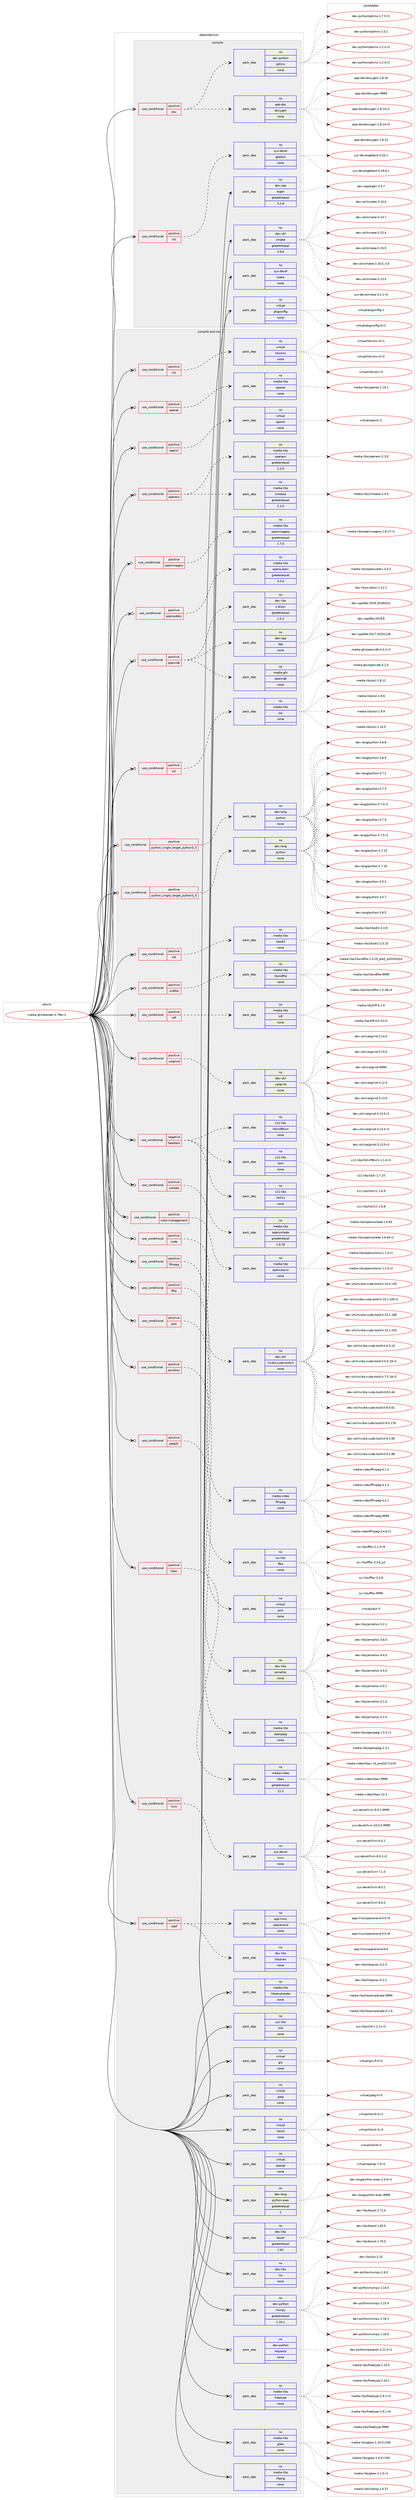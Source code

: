 digraph prolog {

# *************
# Graph options
# *************

newrank=true;
concentrate=true;
compound=true;
graph [rankdir=LR,fontname=Helvetica,fontsize=10,ranksep=1.5];#, ranksep=2.5, nodesep=0.2];
edge  [arrowhead=vee];
node  [fontname=Helvetica,fontsize=10];

# **********
# The ebuild
# **********

subgraph cluster_leftcol {
color=gray;
rank=same;
label=<<i>ebuild</i>>;
id [label="media-gfx/blender-2.79b-r1", color=red, width=4, href="../media-gfx/blender-2.79b-r1.svg"];
}

# ****************
# The dependencies
# ****************

subgraph cluster_midcol {
color=gray;
label=<<i>dependencies</i>>;
subgraph cluster_compile {
fillcolor="#eeeeee";
style=filled;
label=<<i>compile</i>>;
subgraph cond189397 {
dependency778023 [label=<<TABLE BORDER="0" CELLBORDER="1" CELLSPACING="0" CELLPADDING="4"><TR><TD ROWSPAN="3" CELLPADDING="10">use_conditional</TD></TR><TR><TD>positive</TD></TR><TR><TD>doc</TD></TR></TABLE>>, shape=none, color=red];
subgraph pack575102 {
dependency778024 [label=<<TABLE BORDER="0" CELLBORDER="1" CELLSPACING="0" CELLPADDING="4" WIDTH="220"><TR><TD ROWSPAN="6" CELLPADDING="30">pack_dep</TD></TR><TR><TD WIDTH="110">no</TD></TR><TR><TD>app-doc</TD></TR><TR><TD>doxygen</TD></TR><TR><TD>none</TD></TR><TR><TD></TD></TR></TABLE>>, shape=none, color=blue];
}
dependency778023:e -> dependency778024:w [weight=20,style="dashed",arrowhead="vee"];
subgraph pack575103 {
dependency778025 [label=<<TABLE BORDER="0" CELLBORDER="1" CELLSPACING="0" CELLPADDING="4" WIDTH="220"><TR><TD ROWSPAN="6" CELLPADDING="30">pack_dep</TD></TR><TR><TD WIDTH="110">no</TD></TR><TR><TD>dev-python</TD></TR><TR><TD>sphinx</TD></TR><TR><TD>none</TD></TR><TR><TD></TD></TR></TABLE>>, shape=none, color=blue];
}
dependency778023:e -> dependency778025:w [weight=20,style="dashed",arrowhead="vee"];
}
id:e -> dependency778023:w [weight=20,style="solid",arrowhead="vee"];
subgraph cond189398 {
dependency778026 [label=<<TABLE BORDER="0" CELLBORDER="1" CELLSPACING="0" CELLPADDING="4"><TR><TD ROWSPAN="3" CELLPADDING="10">use_conditional</TD></TR><TR><TD>positive</TD></TR><TR><TD>nls</TD></TR></TABLE>>, shape=none, color=red];
subgraph pack575104 {
dependency778027 [label=<<TABLE BORDER="0" CELLBORDER="1" CELLSPACING="0" CELLPADDING="4" WIDTH="220"><TR><TD ROWSPAN="6" CELLPADDING="30">pack_dep</TD></TR><TR><TD WIDTH="110">no</TD></TR><TR><TD>sys-devel</TD></TR><TR><TD>gettext</TD></TR><TR><TD>none</TD></TR><TR><TD></TD></TR></TABLE>>, shape=none, color=blue];
}
dependency778026:e -> dependency778027:w [weight=20,style="dashed",arrowhead="vee"];
}
id:e -> dependency778026:w [weight=20,style="solid",arrowhead="vee"];
subgraph pack575105 {
dependency778028 [label=<<TABLE BORDER="0" CELLBORDER="1" CELLSPACING="0" CELLPADDING="4" WIDTH="220"><TR><TD ROWSPAN="6" CELLPADDING="30">pack_dep</TD></TR><TR><TD WIDTH="110">no</TD></TR><TR><TD>dev-cpp</TD></TR><TR><TD>eigen</TD></TR><TR><TD>greaterequal</TD></TR><TR><TD>3.2.8</TD></TR></TABLE>>, shape=none, color=blue];
}
id:e -> dependency778028:w [weight=20,style="solid",arrowhead="vee"];
subgraph pack575106 {
dependency778029 [label=<<TABLE BORDER="0" CELLBORDER="1" CELLSPACING="0" CELLPADDING="4" WIDTH="220"><TR><TD ROWSPAN="6" CELLPADDING="30">pack_dep</TD></TR><TR><TD WIDTH="110">no</TD></TR><TR><TD>dev-util</TD></TR><TR><TD>cmake</TD></TR><TR><TD>greaterequal</TD></TR><TR><TD>3.9.6</TD></TR></TABLE>>, shape=none, color=blue];
}
id:e -> dependency778029:w [weight=20,style="solid",arrowhead="vee"];
subgraph pack575107 {
dependency778030 [label=<<TABLE BORDER="0" CELLBORDER="1" CELLSPACING="0" CELLPADDING="4" WIDTH="220"><TR><TD ROWSPAN="6" CELLPADDING="30">pack_dep</TD></TR><TR><TD WIDTH="110">no</TD></TR><TR><TD>sys-devel</TD></TR><TR><TD>make</TD></TR><TR><TD>none</TD></TR><TR><TD></TD></TR></TABLE>>, shape=none, color=blue];
}
id:e -> dependency778030:w [weight=20,style="solid",arrowhead="vee"];
subgraph pack575108 {
dependency778031 [label=<<TABLE BORDER="0" CELLBORDER="1" CELLSPACING="0" CELLPADDING="4" WIDTH="220"><TR><TD ROWSPAN="6" CELLPADDING="30">pack_dep</TD></TR><TR><TD WIDTH="110">no</TD></TR><TR><TD>virtual</TD></TR><TR><TD>pkgconfig</TD></TR><TR><TD>none</TD></TR><TR><TD></TD></TR></TABLE>>, shape=none, color=blue];
}
id:e -> dependency778031:w [weight=20,style="solid",arrowhead="vee"];
}
subgraph cluster_compileandrun {
fillcolor="#eeeeee";
style=filled;
label=<<i>compile and run</i>>;
subgraph cond189399 {
dependency778032 [label=<<TABLE BORDER="0" CELLBORDER="1" CELLSPACING="0" CELLPADDING="4"><TR><TD ROWSPAN="3" CELLPADDING="10">use_conditional</TD></TR><TR><TD>negative</TD></TR><TR><TD>headless</TD></TR></TABLE>>, shape=none, color=red];
subgraph pack575109 {
dependency778033 [label=<<TABLE BORDER="0" CELLBORDER="1" CELLSPACING="0" CELLPADDING="4" WIDTH="220"><TR><TD ROWSPAN="6" CELLPADDING="30">pack_dep</TD></TR><TR><TD WIDTH="110">no</TD></TR><TR><TD>x11-libs</TD></TR><TR><TD>libX11</TD></TR><TR><TD>none</TD></TR><TR><TD></TD></TR></TABLE>>, shape=none, color=blue];
}
dependency778032:e -> dependency778033:w [weight=20,style="dashed",arrowhead="vee"];
subgraph pack575110 {
dependency778034 [label=<<TABLE BORDER="0" CELLBORDER="1" CELLSPACING="0" CELLPADDING="4" WIDTH="220"><TR><TD ROWSPAN="6" CELLPADDING="30">pack_dep</TD></TR><TR><TD WIDTH="110">no</TD></TR><TR><TD>x11-libs</TD></TR><TR><TD>libXi</TD></TR><TR><TD>none</TD></TR><TR><TD></TD></TR></TABLE>>, shape=none, color=blue];
}
dependency778032:e -> dependency778034:w [weight=20,style="dashed",arrowhead="vee"];
subgraph pack575111 {
dependency778035 [label=<<TABLE BORDER="0" CELLBORDER="1" CELLSPACING="0" CELLPADDING="4" WIDTH="220"><TR><TD ROWSPAN="6" CELLPADDING="30">pack_dep</TD></TR><TR><TD WIDTH="110">no</TD></TR><TR><TD>x11-libs</TD></TR><TR><TD>libXxf86vm</TD></TR><TR><TD>none</TD></TR><TR><TD></TD></TR></TABLE>>, shape=none, color=blue];
}
dependency778032:e -> dependency778035:w [weight=20,style="dashed",arrowhead="vee"];
}
id:e -> dependency778032:w [weight=20,style="solid",arrowhead="odotvee"];
subgraph cond189400 {
dependency778036 [label=<<TABLE BORDER="0" CELLBORDER="1" CELLSPACING="0" CELLPADDING="4"><TR><TD ROWSPAN="3" CELLPADDING="10">use_conditional</TD></TR><TR><TD>positive</TD></TR><TR><TD>collada</TD></TR></TABLE>>, shape=none, color=red];
subgraph pack575112 {
dependency778037 [label=<<TABLE BORDER="0" CELLBORDER="1" CELLSPACING="0" CELLPADDING="4" WIDTH="220"><TR><TD ROWSPAN="6" CELLPADDING="30">pack_dep</TD></TR><TR><TD WIDTH="110">no</TD></TR><TR><TD>media-libs</TD></TR><TR><TD>opencollada</TD></TR><TR><TD>greaterequal</TD></TR><TR><TD>1.6.18</TD></TR></TABLE>>, shape=none, color=blue];
}
dependency778036:e -> dependency778037:w [weight=20,style="dashed",arrowhead="vee"];
}
id:e -> dependency778036:w [weight=20,style="solid",arrowhead="odotvee"];
subgraph cond189401 {
dependency778038 [label=<<TABLE BORDER="0" CELLBORDER="1" CELLSPACING="0" CELLPADDING="4"><TR><TD ROWSPAN="3" CELLPADDING="10">use_conditional</TD></TR><TR><TD>positive</TD></TR><TR><TD>color-management</TD></TR></TABLE>>, shape=none, color=red];
subgraph pack575113 {
dependency778039 [label=<<TABLE BORDER="0" CELLBORDER="1" CELLSPACING="0" CELLPADDING="4" WIDTH="220"><TR><TD ROWSPAN="6" CELLPADDING="30">pack_dep</TD></TR><TR><TD WIDTH="110">no</TD></TR><TR><TD>media-libs</TD></TR><TR><TD>opencolorio</TD></TR><TR><TD>none</TD></TR><TR><TD></TD></TR></TABLE>>, shape=none, color=blue];
}
dependency778038:e -> dependency778039:w [weight=20,style="dashed",arrowhead="vee"];
}
id:e -> dependency778038:w [weight=20,style="solid",arrowhead="odotvee"];
subgraph cond189402 {
dependency778040 [label=<<TABLE BORDER="0" CELLBORDER="1" CELLSPACING="0" CELLPADDING="4"><TR><TD ROWSPAN="3" CELLPADDING="10">use_conditional</TD></TR><TR><TD>positive</TD></TR><TR><TD>cuda</TD></TR></TABLE>>, shape=none, color=red];
subgraph pack575114 {
dependency778041 [label=<<TABLE BORDER="0" CELLBORDER="1" CELLSPACING="0" CELLPADDING="4" WIDTH="220"><TR><TD ROWSPAN="6" CELLPADDING="30">pack_dep</TD></TR><TR><TD WIDTH="110">no</TD></TR><TR><TD>dev-util</TD></TR><TR><TD>nvidia-cuda-toolkit</TD></TR><TR><TD>none</TD></TR><TR><TD></TD></TR></TABLE>>, shape=none, color=blue];
}
dependency778040:e -> dependency778041:w [weight=20,style="dashed",arrowhead="vee"];
}
id:e -> dependency778040:w [weight=20,style="solid",arrowhead="odotvee"];
subgraph cond189403 {
dependency778042 [label=<<TABLE BORDER="0" CELLBORDER="1" CELLSPACING="0" CELLPADDING="4"><TR><TD ROWSPAN="3" CELLPADDING="10">use_conditional</TD></TR><TR><TD>positive</TD></TR><TR><TD>ffmpeg</TD></TR></TABLE>>, shape=none, color=red];
subgraph pack575115 {
dependency778043 [label=<<TABLE BORDER="0" CELLBORDER="1" CELLSPACING="0" CELLPADDING="4" WIDTH="220"><TR><TD ROWSPAN="6" CELLPADDING="30">pack_dep</TD></TR><TR><TD WIDTH="110">no</TD></TR><TR><TD>media-video</TD></TR><TR><TD>ffmpeg</TD></TR><TR><TD>none</TD></TR><TR><TD></TD></TR></TABLE>>, shape=none, color=blue];
}
dependency778042:e -> dependency778043:w [weight=20,style="dashed",arrowhead="vee"];
}
id:e -> dependency778042:w [weight=20,style="solid",arrowhead="odotvee"];
subgraph cond189404 {
dependency778044 [label=<<TABLE BORDER="0" CELLBORDER="1" CELLSPACING="0" CELLPADDING="4"><TR><TD ROWSPAN="3" CELLPADDING="10">use_conditional</TD></TR><TR><TD>positive</TD></TR><TR><TD>fftw</TD></TR></TABLE>>, shape=none, color=red];
subgraph pack575116 {
dependency778045 [label=<<TABLE BORDER="0" CELLBORDER="1" CELLSPACING="0" CELLPADDING="4" WIDTH="220"><TR><TD ROWSPAN="6" CELLPADDING="30">pack_dep</TD></TR><TR><TD WIDTH="110">no</TD></TR><TR><TD>sci-libs</TD></TR><TR><TD>fftw</TD></TR><TR><TD>none</TD></TR><TR><TD></TD></TR></TABLE>>, shape=none, color=blue];
}
dependency778044:e -> dependency778045:w [weight=20,style="dashed",arrowhead="vee"];
}
id:e -> dependency778044:w [weight=20,style="solid",arrowhead="odotvee"];
subgraph cond189405 {
dependency778046 [label=<<TABLE BORDER="0" CELLBORDER="1" CELLSPACING="0" CELLPADDING="4"><TR><TD ROWSPAN="3" CELLPADDING="10">use_conditional</TD></TR><TR><TD>positive</TD></TR><TR><TD>jack</TD></TR></TABLE>>, shape=none, color=red];
subgraph pack575117 {
dependency778047 [label=<<TABLE BORDER="0" CELLBORDER="1" CELLSPACING="0" CELLPADDING="4" WIDTH="220"><TR><TD ROWSPAN="6" CELLPADDING="30">pack_dep</TD></TR><TR><TD WIDTH="110">no</TD></TR><TR><TD>virtual</TD></TR><TR><TD>jack</TD></TR><TR><TD>none</TD></TR><TR><TD></TD></TR></TABLE>>, shape=none, color=blue];
}
dependency778046:e -> dependency778047:w [weight=20,style="dashed",arrowhead="vee"];
}
id:e -> dependency778046:w [weight=20,style="solid",arrowhead="odotvee"];
subgraph cond189406 {
dependency778048 [label=<<TABLE BORDER="0" CELLBORDER="1" CELLSPACING="0" CELLPADDING="4"><TR><TD ROWSPAN="3" CELLPADDING="10">use_conditional</TD></TR><TR><TD>positive</TD></TR><TR><TD>jemalloc</TD></TR></TABLE>>, shape=none, color=red];
subgraph pack575118 {
dependency778049 [label=<<TABLE BORDER="0" CELLBORDER="1" CELLSPACING="0" CELLPADDING="4" WIDTH="220"><TR><TD ROWSPAN="6" CELLPADDING="30">pack_dep</TD></TR><TR><TD WIDTH="110">no</TD></TR><TR><TD>dev-libs</TD></TR><TR><TD>jemalloc</TD></TR><TR><TD>none</TD></TR><TR><TD></TD></TR></TABLE>>, shape=none, color=blue];
}
dependency778048:e -> dependency778049:w [weight=20,style="dashed",arrowhead="vee"];
}
id:e -> dependency778048:w [weight=20,style="solid",arrowhead="odotvee"];
subgraph cond189407 {
dependency778050 [label=<<TABLE BORDER="0" CELLBORDER="1" CELLSPACING="0" CELLPADDING="4"><TR><TD ROWSPAN="3" CELLPADDING="10">use_conditional</TD></TR><TR><TD>positive</TD></TR><TR><TD>jpeg2k</TD></TR></TABLE>>, shape=none, color=red];
subgraph pack575119 {
dependency778051 [label=<<TABLE BORDER="0" CELLBORDER="1" CELLSPACING="0" CELLPADDING="4" WIDTH="220"><TR><TD ROWSPAN="6" CELLPADDING="30">pack_dep</TD></TR><TR><TD WIDTH="110">no</TD></TR><TR><TD>media-libs</TD></TR><TR><TD>openjpeg</TD></TR><TR><TD>none</TD></TR><TR><TD></TD></TR></TABLE>>, shape=none, color=blue];
}
dependency778050:e -> dependency778051:w [weight=20,style="dashed",arrowhead="vee"];
}
id:e -> dependency778050:w [weight=20,style="solid",arrowhead="odotvee"];
subgraph cond189408 {
dependency778052 [label=<<TABLE BORDER="0" CELLBORDER="1" CELLSPACING="0" CELLPADDING="4"><TR><TD ROWSPAN="3" CELLPADDING="10">use_conditional</TD></TR><TR><TD>positive</TD></TR><TR><TD>libav</TD></TR></TABLE>>, shape=none, color=red];
subgraph pack575120 {
dependency778053 [label=<<TABLE BORDER="0" CELLBORDER="1" CELLSPACING="0" CELLPADDING="4" WIDTH="220"><TR><TD ROWSPAN="6" CELLPADDING="30">pack_dep</TD></TR><TR><TD WIDTH="110">no</TD></TR><TR><TD>media-video</TD></TR><TR><TD>libav</TD></TR><TR><TD>greaterequal</TD></TR><TR><TD>11.3</TD></TR></TABLE>>, shape=none, color=blue];
}
dependency778052:e -> dependency778053:w [weight=20,style="dashed",arrowhead="vee"];
}
id:e -> dependency778052:w [weight=20,style="solid",arrowhead="odotvee"];
subgraph cond189409 {
dependency778054 [label=<<TABLE BORDER="0" CELLBORDER="1" CELLSPACING="0" CELLPADDING="4"><TR><TD ROWSPAN="3" CELLPADDING="10">use_conditional</TD></TR><TR><TD>positive</TD></TR><TR><TD>llvm</TD></TR></TABLE>>, shape=none, color=red];
subgraph pack575121 {
dependency778055 [label=<<TABLE BORDER="0" CELLBORDER="1" CELLSPACING="0" CELLPADDING="4" WIDTH="220"><TR><TD ROWSPAN="6" CELLPADDING="30">pack_dep</TD></TR><TR><TD WIDTH="110">no</TD></TR><TR><TD>sys-devel</TD></TR><TR><TD>llvm</TD></TR><TR><TD>none</TD></TR><TR><TD></TD></TR></TABLE>>, shape=none, color=blue];
}
dependency778054:e -> dependency778055:w [weight=20,style="dashed",arrowhead="vee"];
}
id:e -> dependency778054:w [weight=20,style="solid",arrowhead="odotvee"];
subgraph cond189410 {
dependency778056 [label=<<TABLE BORDER="0" CELLBORDER="1" CELLSPACING="0" CELLPADDING="4"><TR><TD ROWSPAN="3" CELLPADDING="10">use_conditional</TD></TR><TR><TD>positive</TD></TR><TR><TD>ndof</TD></TR></TABLE>>, shape=none, color=red];
subgraph pack575122 {
dependency778057 [label=<<TABLE BORDER="0" CELLBORDER="1" CELLSPACING="0" CELLPADDING="4" WIDTH="220"><TR><TD ROWSPAN="6" CELLPADDING="30">pack_dep</TD></TR><TR><TD WIDTH="110">no</TD></TR><TR><TD>app-misc</TD></TR><TR><TD>spacenavd</TD></TR><TR><TD>none</TD></TR><TR><TD></TD></TR></TABLE>>, shape=none, color=blue];
}
dependency778056:e -> dependency778057:w [weight=20,style="dashed",arrowhead="vee"];
subgraph pack575123 {
dependency778058 [label=<<TABLE BORDER="0" CELLBORDER="1" CELLSPACING="0" CELLPADDING="4" WIDTH="220"><TR><TD ROWSPAN="6" CELLPADDING="30">pack_dep</TD></TR><TR><TD WIDTH="110">no</TD></TR><TR><TD>dev-libs</TD></TR><TR><TD>libspnav</TD></TR><TR><TD>none</TD></TR><TR><TD></TD></TR></TABLE>>, shape=none, color=blue];
}
dependency778056:e -> dependency778058:w [weight=20,style="dashed",arrowhead="vee"];
}
id:e -> dependency778056:w [weight=20,style="solid",arrowhead="odotvee"];
subgraph cond189411 {
dependency778059 [label=<<TABLE BORDER="0" CELLBORDER="1" CELLSPACING="0" CELLPADDING="4"><TR><TD ROWSPAN="3" CELLPADDING="10">use_conditional</TD></TR><TR><TD>positive</TD></TR><TR><TD>nls</TD></TR></TABLE>>, shape=none, color=red];
subgraph pack575124 {
dependency778060 [label=<<TABLE BORDER="0" CELLBORDER="1" CELLSPACING="0" CELLPADDING="4" WIDTH="220"><TR><TD ROWSPAN="6" CELLPADDING="30">pack_dep</TD></TR><TR><TD WIDTH="110">no</TD></TR><TR><TD>virtual</TD></TR><TR><TD>libiconv</TD></TR><TR><TD>none</TD></TR><TR><TD></TD></TR></TABLE>>, shape=none, color=blue];
}
dependency778059:e -> dependency778060:w [weight=20,style="dashed",arrowhead="vee"];
}
id:e -> dependency778059:w [weight=20,style="solid",arrowhead="odotvee"];
subgraph cond189412 {
dependency778061 [label=<<TABLE BORDER="0" CELLBORDER="1" CELLSPACING="0" CELLPADDING="4"><TR><TD ROWSPAN="3" CELLPADDING="10">use_conditional</TD></TR><TR><TD>positive</TD></TR><TR><TD>openal</TD></TR></TABLE>>, shape=none, color=red];
subgraph pack575125 {
dependency778062 [label=<<TABLE BORDER="0" CELLBORDER="1" CELLSPACING="0" CELLPADDING="4" WIDTH="220"><TR><TD ROWSPAN="6" CELLPADDING="30">pack_dep</TD></TR><TR><TD WIDTH="110">no</TD></TR><TR><TD>media-libs</TD></TR><TR><TD>openal</TD></TR><TR><TD>none</TD></TR><TR><TD></TD></TR></TABLE>>, shape=none, color=blue];
}
dependency778061:e -> dependency778062:w [weight=20,style="dashed",arrowhead="vee"];
}
id:e -> dependency778061:w [weight=20,style="solid",arrowhead="odotvee"];
subgraph cond189413 {
dependency778063 [label=<<TABLE BORDER="0" CELLBORDER="1" CELLSPACING="0" CELLPADDING="4"><TR><TD ROWSPAN="3" CELLPADDING="10">use_conditional</TD></TR><TR><TD>positive</TD></TR><TR><TD>opencl</TD></TR></TABLE>>, shape=none, color=red];
subgraph pack575126 {
dependency778064 [label=<<TABLE BORDER="0" CELLBORDER="1" CELLSPACING="0" CELLPADDING="4" WIDTH="220"><TR><TD ROWSPAN="6" CELLPADDING="30">pack_dep</TD></TR><TR><TD WIDTH="110">no</TD></TR><TR><TD>virtual</TD></TR><TR><TD>opencl</TD></TR><TR><TD>none</TD></TR><TR><TD></TD></TR></TABLE>>, shape=none, color=blue];
}
dependency778063:e -> dependency778064:w [weight=20,style="dashed",arrowhead="vee"];
}
id:e -> dependency778063:w [weight=20,style="solid",arrowhead="odotvee"];
subgraph cond189414 {
dependency778065 [label=<<TABLE BORDER="0" CELLBORDER="1" CELLSPACING="0" CELLPADDING="4"><TR><TD ROWSPAN="3" CELLPADDING="10">use_conditional</TD></TR><TR><TD>positive</TD></TR><TR><TD>openexr</TD></TR></TABLE>>, shape=none, color=red];
subgraph pack575127 {
dependency778066 [label=<<TABLE BORDER="0" CELLBORDER="1" CELLSPACING="0" CELLPADDING="4" WIDTH="220"><TR><TD ROWSPAN="6" CELLPADDING="30">pack_dep</TD></TR><TR><TD WIDTH="110">no</TD></TR><TR><TD>media-libs</TD></TR><TR><TD>ilmbase</TD></TR><TR><TD>greaterequal</TD></TR><TR><TD>2.2.0</TD></TR></TABLE>>, shape=none, color=blue];
}
dependency778065:e -> dependency778066:w [weight=20,style="dashed",arrowhead="vee"];
subgraph pack575128 {
dependency778067 [label=<<TABLE BORDER="0" CELLBORDER="1" CELLSPACING="0" CELLPADDING="4" WIDTH="220"><TR><TD ROWSPAN="6" CELLPADDING="30">pack_dep</TD></TR><TR><TD WIDTH="110">no</TD></TR><TR><TD>media-libs</TD></TR><TR><TD>openexr</TD></TR><TR><TD>greaterequal</TD></TR><TR><TD>2.2.0</TD></TR></TABLE>>, shape=none, color=blue];
}
dependency778065:e -> dependency778067:w [weight=20,style="dashed",arrowhead="vee"];
}
id:e -> dependency778065:w [weight=20,style="solid",arrowhead="odotvee"];
subgraph cond189415 {
dependency778068 [label=<<TABLE BORDER="0" CELLBORDER="1" CELLSPACING="0" CELLPADDING="4"><TR><TD ROWSPAN="3" CELLPADDING="10">use_conditional</TD></TR><TR><TD>positive</TD></TR><TR><TD>openimageio</TD></TR></TABLE>>, shape=none, color=red];
subgraph pack575129 {
dependency778069 [label=<<TABLE BORDER="0" CELLBORDER="1" CELLSPACING="0" CELLPADDING="4" WIDTH="220"><TR><TD ROWSPAN="6" CELLPADDING="30">pack_dep</TD></TR><TR><TD WIDTH="110">no</TD></TR><TR><TD>media-libs</TD></TR><TR><TD>openimageio</TD></TR><TR><TD>greaterequal</TD></TR><TR><TD>1.7.0</TD></TR></TABLE>>, shape=none, color=blue];
}
dependency778068:e -> dependency778069:w [weight=20,style="dashed",arrowhead="vee"];
}
id:e -> dependency778068:w [weight=20,style="solid",arrowhead="odotvee"];
subgraph cond189416 {
dependency778070 [label=<<TABLE BORDER="0" CELLBORDER="1" CELLSPACING="0" CELLPADDING="4"><TR><TD ROWSPAN="3" CELLPADDING="10">use_conditional</TD></TR><TR><TD>positive</TD></TR><TR><TD>opensubdiv</TD></TR></TABLE>>, shape=none, color=red];
subgraph pack575130 {
dependency778071 [label=<<TABLE BORDER="0" CELLBORDER="1" CELLSPACING="0" CELLPADDING="4" WIDTH="220"><TR><TD ROWSPAN="6" CELLPADDING="30">pack_dep</TD></TR><TR><TD WIDTH="110">no</TD></TR><TR><TD>media-libs</TD></TR><TR><TD>opensubdiv</TD></TR><TR><TD>greaterequal</TD></TR><TR><TD>3.3.0</TD></TR></TABLE>>, shape=none, color=blue];
}
dependency778070:e -> dependency778071:w [weight=20,style="dashed",arrowhead="vee"];
}
id:e -> dependency778070:w [weight=20,style="solid",arrowhead="odotvee"];
subgraph cond189417 {
dependency778072 [label=<<TABLE BORDER="0" CELLBORDER="1" CELLSPACING="0" CELLPADDING="4"><TR><TD ROWSPAN="3" CELLPADDING="10">use_conditional</TD></TR><TR><TD>positive</TD></TR><TR><TD>openvdb</TD></TR></TABLE>>, shape=none, color=red];
subgraph pack575131 {
dependency778073 [label=<<TABLE BORDER="0" CELLBORDER="1" CELLSPACING="0" CELLPADDING="4" WIDTH="220"><TR><TD ROWSPAN="6" CELLPADDING="30">pack_dep</TD></TR><TR><TD WIDTH="110">no</TD></TR><TR><TD>media-gfx</TD></TR><TR><TD>openvdb</TD></TR><TR><TD>none</TD></TR><TR><TD></TD></TR></TABLE>>, shape=none, color=blue];
}
dependency778072:e -> dependency778073:w [weight=20,style="dashed",arrowhead="vee"];
subgraph pack575132 {
dependency778074 [label=<<TABLE BORDER="0" CELLBORDER="1" CELLSPACING="0" CELLPADDING="4" WIDTH="220"><TR><TD ROWSPAN="6" CELLPADDING="30">pack_dep</TD></TR><TR><TD WIDTH="110">no</TD></TR><TR><TD>dev-cpp</TD></TR><TR><TD>tbb</TD></TR><TR><TD>none</TD></TR><TR><TD></TD></TR></TABLE>>, shape=none, color=blue];
}
dependency778072:e -> dependency778074:w [weight=20,style="dashed",arrowhead="vee"];
subgraph pack575133 {
dependency778075 [label=<<TABLE BORDER="0" CELLBORDER="1" CELLSPACING="0" CELLPADDING="4" WIDTH="220"><TR><TD ROWSPAN="6" CELLPADDING="30">pack_dep</TD></TR><TR><TD WIDTH="110">no</TD></TR><TR><TD>dev-libs</TD></TR><TR><TD>c-blosc</TD></TR><TR><TD>greaterequal</TD></TR><TR><TD>1.5.2</TD></TR></TABLE>>, shape=none, color=blue];
}
dependency778072:e -> dependency778075:w [weight=20,style="dashed",arrowhead="vee"];
}
id:e -> dependency778072:w [weight=20,style="solid",arrowhead="odotvee"];
subgraph cond189418 {
dependency778076 [label=<<TABLE BORDER="0" CELLBORDER="1" CELLSPACING="0" CELLPADDING="4"><TR><TD ROWSPAN="3" CELLPADDING="10">use_conditional</TD></TR><TR><TD>positive</TD></TR><TR><TD>osl</TD></TR></TABLE>>, shape=none, color=red];
subgraph pack575134 {
dependency778077 [label=<<TABLE BORDER="0" CELLBORDER="1" CELLSPACING="0" CELLPADDING="4" WIDTH="220"><TR><TD ROWSPAN="6" CELLPADDING="30">pack_dep</TD></TR><TR><TD WIDTH="110">no</TD></TR><TR><TD>media-libs</TD></TR><TR><TD>osl</TD></TR><TR><TD>none</TD></TR><TR><TD></TD></TR></TABLE>>, shape=none, color=blue];
}
dependency778076:e -> dependency778077:w [weight=20,style="dashed",arrowhead="vee"];
}
id:e -> dependency778076:w [weight=20,style="solid",arrowhead="odotvee"];
subgraph cond189419 {
dependency778078 [label=<<TABLE BORDER="0" CELLBORDER="1" CELLSPACING="0" CELLPADDING="4"><TR><TD ROWSPAN="3" CELLPADDING="10">use_conditional</TD></TR><TR><TD>positive</TD></TR><TR><TD>python_single_target_python3_5</TD></TR></TABLE>>, shape=none, color=red];
subgraph pack575135 {
dependency778079 [label=<<TABLE BORDER="0" CELLBORDER="1" CELLSPACING="0" CELLPADDING="4" WIDTH="220"><TR><TD ROWSPAN="6" CELLPADDING="30">pack_dep</TD></TR><TR><TD WIDTH="110">no</TD></TR><TR><TD>dev-lang</TD></TR><TR><TD>python</TD></TR><TR><TD>none</TD></TR><TR><TD></TD></TR></TABLE>>, shape=none, color=blue];
}
dependency778078:e -> dependency778079:w [weight=20,style="dashed",arrowhead="vee"];
}
id:e -> dependency778078:w [weight=20,style="solid",arrowhead="odotvee"];
subgraph cond189420 {
dependency778080 [label=<<TABLE BORDER="0" CELLBORDER="1" CELLSPACING="0" CELLPADDING="4"><TR><TD ROWSPAN="3" CELLPADDING="10">use_conditional</TD></TR><TR><TD>positive</TD></TR><TR><TD>python_single_target_python3_6</TD></TR></TABLE>>, shape=none, color=red];
subgraph pack575136 {
dependency778081 [label=<<TABLE BORDER="0" CELLBORDER="1" CELLSPACING="0" CELLPADDING="4" WIDTH="220"><TR><TD ROWSPAN="6" CELLPADDING="30">pack_dep</TD></TR><TR><TD WIDTH="110">no</TD></TR><TR><TD>dev-lang</TD></TR><TR><TD>python</TD></TR><TR><TD>none</TD></TR><TR><TD></TD></TR></TABLE>>, shape=none, color=blue];
}
dependency778080:e -> dependency778081:w [weight=20,style="dashed",arrowhead="vee"];
}
id:e -> dependency778080:w [weight=20,style="solid",arrowhead="odotvee"];
subgraph cond189421 {
dependency778082 [label=<<TABLE BORDER="0" CELLBORDER="1" CELLSPACING="0" CELLPADDING="4"><TR><TD ROWSPAN="3" CELLPADDING="10">use_conditional</TD></TR><TR><TD>positive</TD></TR><TR><TD>sdl</TD></TR></TABLE>>, shape=none, color=red];
subgraph pack575137 {
dependency778083 [label=<<TABLE BORDER="0" CELLBORDER="1" CELLSPACING="0" CELLPADDING="4" WIDTH="220"><TR><TD ROWSPAN="6" CELLPADDING="30">pack_dep</TD></TR><TR><TD WIDTH="110">no</TD></TR><TR><TD>media-libs</TD></TR><TR><TD>libsdl2</TD></TR><TR><TD>none</TD></TR><TR><TD></TD></TR></TABLE>>, shape=none, color=blue];
}
dependency778082:e -> dependency778083:w [weight=20,style="dashed",arrowhead="vee"];
}
id:e -> dependency778082:w [weight=20,style="solid",arrowhead="odotvee"];
subgraph cond189422 {
dependency778084 [label=<<TABLE BORDER="0" CELLBORDER="1" CELLSPACING="0" CELLPADDING="4"><TR><TD ROWSPAN="3" CELLPADDING="10">use_conditional</TD></TR><TR><TD>positive</TD></TR><TR><TD>sndfile</TD></TR></TABLE>>, shape=none, color=red];
subgraph pack575138 {
dependency778085 [label=<<TABLE BORDER="0" CELLBORDER="1" CELLSPACING="0" CELLPADDING="4" WIDTH="220"><TR><TD ROWSPAN="6" CELLPADDING="30">pack_dep</TD></TR><TR><TD WIDTH="110">no</TD></TR><TR><TD>media-libs</TD></TR><TR><TD>libsndfile</TD></TR><TR><TD>none</TD></TR><TR><TD></TD></TR></TABLE>>, shape=none, color=blue];
}
dependency778084:e -> dependency778085:w [weight=20,style="dashed",arrowhead="vee"];
}
id:e -> dependency778084:w [weight=20,style="solid",arrowhead="odotvee"];
subgraph cond189423 {
dependency778086 [label=<<TABLE BORDER="0" CELLBORDER="1" CELLSPACING="0" CELLPADDING="4"><TR><TD ROWSPAN="3" CELLPADDING="10">use_conditional</TD></TR><TR><TD>positive</TD></TR><TR><TD>tiff</TD></TR></TABLE>>, shape=none, color=red];
subgraph pack575139 {
dependency778087 [label=<<TABLE BORDER="0" CELLBORDER="1" CELLSPACING="0" CELLPADDING="4" WIDTH="220"><TR><TD ROWSPAN="6" CELLPADDING="30">pack_dep</TD></TR><TR><TD WIDTH="110">no</TD></TR><TR><TD>media-libs</TD></TR><TR><TD>tiff</TD></TR><TR><TD>none</TD></TR><TR><TD></TD></TR></TABLE>>, shape=none, color=blue];
}
dependency778086:e -> dependency778087:w [weight=20,style="dashed",arrowhead="vee"];
}
id:e -> dependency778086:w [weight=20,style="solid",arrowhead="odotvee"];
subgraph cond189424 {
dependency778088 [label=<<TABLE BORDER="0" CELLBORDER="1" CELLSPACING="0" CELLPADDING="4"><TR><TD ROWSPAN="3" CELLPADDING="10">use_conditional</TD></TR><TR><TD>positive</TD></TR><TR><TD>valgrind</TD></TR></TABLE>>, shape=none, color=red];
subgraph pack575140 {
dependency778089 [label=<<TABLE BORDER="0" CELLBORDER="1" CELLSPACING="0" CELLPADDING="4" WIDTH="220"><TR><TD ROWSPAN="6" CELLPADDING="30">pack_dep</TD></TR><TR><TD WIDTH="110">no</TD></TR><TR><TD>dev-util</TD></TR><TR><TD>valgrind</TD></TR><TR><TD>none</TD></TR><TR><TD></TD></TR></TABLE>>, shape=none, color=blue];
}
dependency778088:e -> dependency778089:w [weight=20,style="dashed",arrowhead="vee"];
}
id:e -> dependency778088:w [weight=20,style="solid",arrowhead="odotvee"];
subgraph pack575141 {
dependency778090 [label=<<TABLE BORDER="0" CELLBORDER="1" CELLSPACING="0" CELLPADDING="4" WIDTH="220"><TR><TD ROWSPAN="6" CELLPADDING="30">pack_dep</TD></TR><TR><TD WIDTH="110">no</TD></TR><TR><TD>dev-lang</TD></TR><TR><TD>python-exec</TD></TR><TR><TD>greaterequal</TD></TR><TR><TD>2</TD></TR></TABLE>>, shape=none, color=blue];
}
id:e -> dependency778090:w [weight=20,style="solid",arrowhead="odotvee"];
subgraph pack575142 {
dependency778091 [label=<<TABLE BORDER="0" CELLBORDER="1" CELLSPACING="0" CELLPADDING="4" WIDTH="220"><TR><TD ROWSPAN="6" CELLPADDING="30">pack_dep</TD></TR><TR><TD WIDTH="110">no</TD></TR><TR><TD>dev-libs</TD></TR><TR><TD>boost</TD></TR><TR><TD>greaterequal</TD></TR><TR><TD>1.62</TD></TR></TABLE>>, shape=none, color=blue];
}
id:e -> dependency778091:w [weight=20,style="solid",arrowhead="odotvee"];
subgraph pack575143 {
dependency778092 [label=<<TABLE BORDER="0" CELLBORDER="1" CELLSPACING="0" CELLPADDING="4" WIDTH="220"><TR><TD ROWSPAN="6" CELLPADDING="30">pack_dep</TD></TR><TR><TD WIDTH="110">no</TD></TR><TR><TD>dev-libs</TD></TR><TR><TD>lzo</TD></TR><TR><TD>none</TD></TR><TR><TD></TD></TR></TABLE>>, shape=none, color=blue];
}
id:e -> dependency778092:w [weight=20,style="solid",arrowhead="odotvee"];
subgraph pack575144 {
dependency778093 [label=<<TABLE BORDER="0" CELLBORDER="1" CELLSPACING="0" CELLPADDING="4" WIDTH="220"><TR><TD ROWSPAN="6" CELLPADDING="30">pack_dep</TD></TR><TR><TD WIDTH="110">no</TD></TR><TR><TD>dev-python</TD></TR><TR><TD>numpy</TD></TR><TR><TD>greaterequal</TD></TR><TR><TD>1.10.1</TD></TR></TABLE>>, shape=none, color=blue];
}
id:e -> dependency778093:w [weight=20,style="solid",arrowhead="odotvee"];
subgraph pack575145 {
dependency778094 [label=<<TABLE BORDER="0" CELLBORDER="1" CELLSPACING="0" CELLPADDING="4" WIDTH="220"><TR><TD ROWSPAN="6" CELLPADDING="30">pack_dep</TD></TR><TR><TD WIDTH="110">no</TD></TR><TR><TD>dev-python</TD></TR><TR><TD>requests</TD></TR><TR><TD>none</TD></TR><TR><TD></TD></TR></TABLE>>, shape=none, color=blue];
}
id:e -> dependency778094:w [weight=20,style="solid",arrowhead="odotvee"];
subgraph pack575146 {
dependency778095 [label=<<TABLE BORDER="0" CELLBORDER="1" CELLSPACING="0" CELLPADDING="4" WIDTH="220"><TR><TD ROWSPAN="6" CELLPADDING="30">pack_dep</TD></TR><TR><TD WIDTH="110">no</TD></TR><TR><TD>media-libs</TD></TR><TR><TD>freetype</TD></TR><TR><TD>none</TD></TR><TR><TD></TD></TR></TABLE>>, shape=none, color=blue];
}
id:e -> dependency778095:w [weight=20,style="solid",arrowhead="odotvee"];
subgraph pack575147 {
dependency778096 [label=<<TABLE BORDER="0" CELLBORDER="1" CELLSPACING="0" CELLPADDING="4" WIDTH="220"><TR><TD ROWSPAN="6" CELLPADDING="30">pack_dep</TD></TR><TR><TD WIDTH="110">no</TD></TR><TR><TD>media-libs</TD></TR><TR><TD>glew</TD></TR><TR><TD>none</TD></TR><TR><TD></TD></TR></TABLE>>, shape=none, color=blue];
}
id:e -> dependency778096:w [weight=20,style="solid",arrowhead="odotvee"];
subgraph pack575148 {
dependency778097 [label=<<TABLE BORDER="0" CELLBORDER="1" CELLSPACING="0" CELLPADDING="4" WIDTH="220"><TR><TD ROWSPAN="6" CELLPADDING="30">pack_dep</TD></TR><TR><TD WIDTH="110">no</TD></TR><TR><TD>media-libs</TD></TR><TR><TD>libpng</TD></TR><TR><TD>none</TD></TR><TR><TD></TD></TR></TABLE>>, shape=none, color=blue];
}
id:e -> dependency778097:w [weight=20,style="solid",arrowhead="odotvee"];
subgraph pack575149 {
dependency778098 [label=<<TABLE BORDER="0" CELLBORDER="1" CELLSPACING="0" CELLPADDING="4" WIDTH="220"><TR><TD ROWSPAN="6" CELLPADDING="30">pack_dep</TD></TR><TR><TD WIDTH="110">no</TD></TR><TR><TD>media-libs</TD></TR><TR><TD>libsamplerate</TD></TR><TR><TD>none</TD></TR><TR><TD></TD></TR></TABLE>>, shape=none, color=blue];
}
id:e -> dependency778098:w [weight=20,style="solid",arrowhead="odotvee"];
subgraph pack575150 {
dependency778099 [label=<<TABLE BORDER="0" CELLBORDER="1" CELLSPACING="0" CELLPADDING="4" WIDTH="220"><TR><TD ROWSPAN="6" CELLPADDING="30">pack_dep</TD></TR><TR><TD WIDTH="110">no</TD></TR><TR><TD>sys-libs</TD></TR><TR><TD>zlib</TD></TR><TR><TD>none</TD></TR><TR><TD></TD></TR></TABLE>>, shape=none, color=blue];
}
id:e -> dependency778099:w [weight=20,style="solid",arrowhead="odotvee"];
subgraph pack575151 {
dependency778100 [label=<<TABLE BORDER="0" CELLBORDER="1" CELLSPACING="0" CELLPADDING="4" WIDTH="220"><TR><TD ROWSPAN="6" CELLPADDING="30">pack_dep</TD></TR><TR><TD WIDTH="110">no</TD></TR><TR><TD>virtual</TD></TR><TR><TD>glu</TD></TR><TR><TD>none</TD></TR><TR><TD></TD></TR></TABLE>>, shape=none, color=blue];
}
id:e -> dependency778100:w [weight=20,style="solid",arrowhead="odotvee"];
subgraph pack575152 {
dependency778101 [label=<<TABLE BORDER="0" CELLBORDER="1" CELLSPACING="0" CELLPADDING="4" WIDTH="220"><TR><TD ROWSPAN="6" CELLPADDING="30">pack_dep</TD></TR><TR><TD WIDTH="110">no</TD></TR><TR><TD>virtual</TD></TR><TR><TD>jpeg</TD></TR><TR><TD>none</TD></TR><TR><TD></TD></TR></TABLE>>, shape=none, color=blue];
}
id:e -> dependency778101:w [weight=20,style="solid",arrowhead="odotvee"];
subgraph pack575153 {
dependency778102 [label=<<TABLE BORDER="0" CELLBORDER="1" CELLSPACING="0" CELLPADDING="4" WIDTH="220"><TR><TD ROWSPAN="6" CELLPADDING="30">pack_dep</TD></TR><TR><TD WIDTH="110">no</TD></TR><TR><TD>virtual</TD></TR><TR><TD>libintl</TD></TR><TR><TD>none</TD></TR><TR><TD></TD></TR></TABLE>>, shape=none, color=blue];
}
id:e -> dependency778102:w [weight=20,style="solid",arrowhead="odotvee"];
subgraph pack575154 {
dependency778103 [label=<<TABLE BORDER="0" CELLBORDER="1" CELLSPACING="0" CELLPADDING="4" WIDTH="220"><TR><TD ROWSPAN="6" CELLPADDING="30">pack_dep</TD></TR><TR><TD WIDTH="110">no</TD></TR><TR><TD>virtual</TD></TR><TR><TD>opengl</TD></TR><TR><TD>none</TD></TR><TR><TD></TD></TR></TABLE>>, shape=none, color=blue];
}
id:e -> dependency778103:w [weight=20,style="solid",arrowhead="odotvee"];
}
subgraph cluster_run {
fillcolor="#eeeeee";
style=filled;
label=<<i>run</i>>;
}
}

# **************
# The candidates
# **************

subgraph cluster_choices {
rank=same;
color=gray;
label=<<i>candidates</i>>;

subgraph choice575102 {
color=black;
nodesep=1;
choice97112112451001119947100111120121103101110454946564649524511449 [label="app-doc/doxygen-1.8.14-r1", color=red, width=4,href="../app-doc/doxygen-1.8.14-r1.svg"];
choice97112112451001119947100111120121103101110454946564649524511450 [label="app-doc/doxygen-1.8.14-r2", color=red, width=4,href="../app-doc/doxygen-1.8.14-r2.svg"];
choice9711211245100111994710011112012110310111045494656464953 [label="app-doc/doxygen-1.8.15", color=red, width=4,href="../app-doc/doxygen-1.8.15.svg"];
choice9711211245100111994710011112012110310111045494656464954 [label="app-doc/doxygen-1.8.16", color=red, width=4,href="../app-doc/doxygen-1.8.16.svg"];
choice971121124510011199471001111201211031011104557575757 [label="app-doc/doxygen-9999", color=red, width=4,href="../app-doc/doxygen-9999.svg"];
dependency778024:e -> choice97112112451001119947100111120121103101110454946564649524511449:w [style=dotted,weight="100"];
dependency778024:e -> choice97112112451001119947100111120121103101110454946564649524511450:w [style=dotted,weight="100"];
dependency778024:e -> choice9711211245100111994710011112012110310111045494656464953:w [style=dotted,weight="100"];
dependency778024:e -> choice9711211245100111994710011112012110310111045494656464954:w [style=dotted,weight="100"];
dependency778024:e -> choice971121124510011199471001111201211031011104557575757:w [style=dotted,weight="100"];
}
subgraph choice575103 {
color=black;
nodesep=1;
choice10010111845112121116104111110471151121041051101204549465046504511449 [label="dev-python/sphinx-1.2.2-r1", color=red, width=4,href="../dev-python/sphinx-1.2.2-r1.svg"];
choice10010111845112121116104111110471151121041051101204549465046514511449 [label="dev-python/sphinx-1.2.3-r1", color=red, width=4,href="../dev-python/sphinx-1.2.3-r1.svg"];
choice10010111845112121116104111110471151121041051101204549465546534511449 [label="dev-python/sphinx-1.7.5-r1", color=red, width=4,href="../dev-python/sphinx-1.7.5-r1.svg"];
choice1001011184511212111610411111047115112104105110120455046484649 [label="dev-python/sphinx-2.0.1", color=red, width=4,href="../dev-python/sphinx-2.0.1.svg"];
dependency778025:e -> choice10010111845112121116104111110471151121041051101204549465046504511449:w [style=dotted,weight="100"];
dependency778025:e -> choice10010111845112121116104111110471151121041051101204549465046514511449:w [style=dotted,weight="100"];
dependency778025:e -> choice10010111845112121116104111110471151121041051101204549465546534511449:w [style=dotted,weight="100"];
dependency778025:e -> choice1001011184511212111610411111047115112104105110120455046484649:w [style=dotted,weight="100"];
}
subgraph choice575104 {
color=black;
nodesep=1;
choice1151211154510010111810110847103101116116101120116454846495746564649 [label="sys-devel/gettext-0.19.8.1", color=red, width=4,href="../sys-devel/gettext-0.19.8.1.svg"];
choice115121115451001011181011084710310111611610112011645484650484649 [label="sys-devel/gettext-0.20.1", color=red, width=4,href="../sys-devel/gettext-0.20.1.svg"];
dependency778027:e -> choice1151211154510010111810110847103101116116101120116454846495746564649:w [style=dotted,weight="100"];
dependency778027:e -> choice115121115451001011181011084710310111611610112011645484650484649:w [style=dotted,weight="100"];
}
subgraph choice575105 {
color=black;
nodesep=1;
choice100101118459911211247101105103101110455146514655 [label="dev-cpp/eigen-3.3.7", color=red, width=4,href="../dev-cpp/eigen-3.3.7.svg"];
dependency778028:e -> choice100101118459911211247101105103101110455146514655:w [style=dotted,weight="100"];
}
subgraph choice575106 {
color=black;
nodesep=1;
choice1001011184511711610510847991099710710145514649514653 [label="dev-util/cmake-3.13.5", color=red, width=4,href="../dev-util/cmake-3.13.5.svg"];
choice1001011184511711610510847991099710710145514649524654 [label="dev-util/cmake-3.14.6", color=red, width=4,href="../dev-util/cmake-3.14.6.svg"];
choice1001011184511711610510847991099710710145514649524655 [label="dev-util/cmake-3.14.7", color=red, width=4,href="../dev-util/cmake-3.14.7.svg"];
choice1001011184511711610510847991099710710145514649534652 [label="dev-util/cmake-3.15.4", color=red, width=4,href="../dev-util/cmake-3.15.4.svg"];
choice1001011184511711610510847991099710710145514649534653 [label="dev-util/cmake-3.15.5", color=red, width=4,href="../dev-util/cmake-3.15.5.svg"];
choice1001011184511711610510847991099710710145514649544648951149951 [label="dev-util/cmake-3.16.0_rc3", color=red, width=4,href="../dev-util/cmake-3.16.0_rc3.svg"];
dependency778029:e -> choice1001011184511711610510847991099710710145514649514653:w [style=dotted,weight="100"];
dependency778029:e -> choice1001011184511711610510847991099710710145514649524654:w [style=dotted,weight="100"];
dependency778029:e -> choice1001011184511711610510847991099710710145514649524655:w [style=dotted,weight="100"];
dependency778029:e -> choice1001011184511711610510847991099710710145514649534652:w [style=dotted,weight="100"];
dependency778029:e -> choice1001011184511711610510847991099710710145514649534653:w [style=dotted,weight="100"];
dependency778029:e -> choice1001011184511711610510847991099710710145514649544648951149951:w [style=dotted,weight="100"];
}
subgraph choice575107 {
color=black;
nodesep=1;
choice1151211154510010111810110847109971071014552465046494511452 [label="sys-devel/make-4.2.1-r4", color=red, width=4,href="../sys-devel/make-4.2.1-r4.svg"];
dependency778030:e -> choice1151211154510010111810110847109971071014552465046494511452:w [style=dotted,weight="100"];
}
subgraph choice575108 {
color=black;
nodesep=1;
choice11810511411611797108471121071039911111010210510345484511449 [label="virtual/pkgconfig-0-r1", color=red, width=4,href="../virtual/pkgconfig-0-r1.svg"];
choice1181051141161179710847112107103991111101021051034549 [label="virtual/pkgconfig-1", color=red, width=4,href="../virtual/pkgconfig-1.svg"];
dependency778031:e -> choice11810511411611797108471121071039911111010210510345484511449:w [style=dotted,weight="100"];
dependency778031:e -> choice1181051141161179710847112107103991111101021051034549:w [style=dotted,weight="100"];
}
subgraph choice575109 {
color=black;
nodesep=1;
choice120494945108105981154710810598884949454946544656 [label="x11-libs/libX11-1.6.8", color=red, width=4,href="../x11-libs/libX11-1.6.8.svg"];
choice120494945108105981154710810598884949454946544657 [label="x11-libs/libX11-1.6.9", color=red, width=4,href="../x11-libs/libX11-1.6.9.svg"];
dependency778033:e -> choice120494945108105981154710810598884949454946544656:w [style=dotted,weight="100"];
dependency778033:e -> choice120494945108105981154710810598884949454946544657:w [style=dotted,weight="100"];
}
subgraph choice575110 {
color=black;
nodesep=1;
choice1204949451081059811547108105988810545494655464948 [label="x11-libs/libXi-1.7.10", color=red, width=4,href="../x11-libs/libXi-1.7.10.svg"];
dependency778034:e -> choice1204949451081059811547108105988810545494655464948:w [style=dotted,weight="100"];
}
subgraph choice575111 {
color=black;
nodesep=1;
choice1204949451081059811547108105988812010256541181094549464946524511449 [label="x11-libs/libXxf86vm-1.1.4-r1", color=red, width=4,href="../x11-libs/libXxf86vm-1.1.4-r1.svg"];
dependency778035:e -> choice1204949451081059811547108105988812010256541181094549464946524511449:w [style=dotted,weight="100"];
}
subgraph choice575112 {
color=black;
nodesep=1;
choice1091011001059745108105981154711111210111099111108108971009745494654465450 [label="media-libs/opencollada-1.6.62", color=red, width=4,href="../media-libs/opencollada-1.6.62.svg"];
choice10910110010597451081059811547111112101110991111081089710097454946544654514511449 [label="media-libs/opencollada-1.6.63-r1", color=red, width=4,href="../media-libs/opencollada-1.6.63-r1.svg"];
dependency778037:e -> choice1091011001059745108105981154711111210111099111108108971009745494654465450:w [style=dotted,weight="100"];
dependency778037:e -> choice10910110010597451081059811547111112101110991111081089710097454946544654514511449:w [style=dotted,weight="100"];
}
subgraph choice575113 {
color=black;
nodesep=1;
choice10910110010597451081059811547111112101110991111081111141051114549464946484511449 [label="media-libs/opencolorio-1.1.0-r1", color=red, width=4,href="../media-libs/opencolorio-1.1.0-r1.svg"];
choice10910110010597451081059811547111112101110991111081111141051114549464946484511450 [label="media-libs/opencolorio-1.1.0-r2", color=red, width=4,href="../media-libs/opencolorio-1.1.0-r2.svg"];
dependency778039:e -> choice10910110010597451081059811547111112101110991111081111141051114549464946484511449:w [style=dotted,weight="100"];
dependency778039:e -> choice10910110010597451081059811547111112101110991111081111141051114549464946484511450:w [style=dotted,weight="100"];
}
subgraph choice575114 {
color=black;
nodesep=1;
choice10010111845117116105108471101181051001059745991171009745116111111108107105116454948464846495148 [label="dev-util/nvidia-cuda-toolkit-10.0.130", color=red, width=4,href="../dev-util/nvidia-cuda-toolkit-10.0.130.svg"];
choice100101118451171161051084711011810510010597459911710097451161111111081071051164549484649464948534511449 [label="dev-util/nvidia-cuda-toolkit-10.1.105-r1", color=red, width=4,href="../dev-util/nvidia-cuda-toolkit-10.1.105-r1.svg"];
choice10010111845117116105108471101181051001059745991171009745116111111108107105116454948464946495456 [label="dev-util/nvidia-cuda-toolkit-10.1.168", color=red, width=4,href="../dev-util/nvidia-cuda-toolkit-10.1.168.svg"];
choice10010111845117116105108471101181051001059745991171009745116111111108107105116454948464946505251 [label="dev-util/nvidia-cuda-toolkit-10.1.243", color=red, width=4,href="../dev-util/nvidia-cuda-toolkit-10.1.243.svg"];
choice1001011184511711610510847110118105100105974599117100974511611111110810710511645544653464952 [label="dev-util/nvidia-cuda-toolkit-6.5.14", color=red, width=4,href="../dev-util/nvidia-cuda-toolkit-6.5.14.svg"];
choice10010111845117116105108471101181051001059745991171009745116111111108107105116455446534649574511449 [label="dev-util/nvidia-cuda-toolkit-6.5.19-r1", color=red, width=4,href="../dev-util/nvidia-cuda-toolkit-6.5.19-r1.svg"];
choice10010111845117116105108471101181051001059745991171009745116111111108107105116455546534649564511450 [label="dev-util/nvidia-cuda-toolkit-7.5.18-r2", color=red, width=4,href="../dev-util/nvidia-cuda-toolkit-7.5.18-r2.svg"];
choice1001011184511711610510847110118105100105974599117100974511611111110810710511645564648465252 [label="dev-util/nvidia-cuda-toolkit-8.0.44", color=red, width=4,href="../dev-util/nvidia-cuda-toolkit-8.0.44.svg"];
choice1001011184511711610510847110118105100105974599117100974511611111110810710511645564648465449 [label="dev-util/nvidia-cuda-toolkit-8.0.61", color=red, width=4,href="../dev-util/nvidia-cuda-toolkit-8.0.61.svg"];
choice100101118451171161051084711011810510010597459911710097451161111111081071051164557464846495554 [label="dev-util/nvidia-cuda-toolkit-9.0.176", color=red, width=4,href="../dev-util/nvidia-cuda-toolkit-9.0.176.svg"];
choice1001011184511711610510847110118105100105974599117100974511611111110810710511645574649465653 [label="dev-util/nvidia-cuda-toolkit-9.1.85", color=red, width=4,href="../dev-util/nvidia-cuda-toolkit-9.1.85.svg"];
choice1001011184511711610510847110118105100105974599117100974511611111110810710511645574650465656 [label="dev-util/nvidia-cuda-toolkit-9.2.88", color=red, width=4,href="../dev-util/nvidia-cuda-toolkit-9.2.88.svg"];
dependency778041:e -> choice10010111845117116105108471101181051001059745991171009745116111111108107105116454948464846495148:w [style=dotted,weight="100"];
dependency778041:e -> choice100101118451171161051084711011810510010597459911710097451161111111081071051164549484649464948534511449:w [style=dotted,weight="100"];
dependency778041:e -> choice10010111845117116105108471101181051001059745991171009745116111111108107105116454948464946495456:w [style=dotted,weight="100"];
dependency778041:e -> choice10010111845117116105108471101181051001059745991171009745116111111108107105116454948464946505251:w [style=dotted,weight="100"];
dependency778041:e -> choice1001011184511711610510847110118105100105974599117100974511611111110810710511645544653464952:w [style=dotted,weight="100"];
dependency778041:e -> choice10010111845117116105108471101181051001059745991171009745116111111108107105116455446534649574511449:w [style=dotted,weight="100"];
dependency778041:e -> choice10010111845117116105108471101181051001059745991171009745116111111108107105116455546534649564511450:w [style=dotted,weight="100"];
dependency778041:e -> choice1001011184511711610510847110118105100105974599117100974511611111110810710511645564648465252:w [style=dotted,weight="100"];
dependency778041:e -> choice1001011184511711610510847110118105100105974599117100974511611111110810710511645564648465449:w [style=dotted,weight="100"];
dependency778041:e -> choice100101118451171161051084711011810510010597459911710097451161111111081071051164557464846495554:w [style=dotted,weight="100"];
dependency778041:e -> choice1001011184511711610510847110118105100105974599117100974511611111110810710511645574649465653:w [style=dotted,weight="100"];
dependency778041:e -> choice1001011184511711610510847110118105100105974599117100974511611111110810710511645574650465656:w [style=dotted,weight="100"];
}
subgraph choice575115 {
color=black;
nodesep=1;
choice1091011001059745118105100101111471021021091121011034551465246544511449 [label="media-video/ffmpeg-3.4.6-r1", color=red, width=4,href="../media-video/ffmpeg-3.4.6-r1.svg"];
choice109101100105974511810510010111147102102109112101103455246494651 [label="media-video/ffmpeg-4.1.3", color=red, width=4,href="../media-video/ffmpeg-4.1.3.svg"];
choice109101100105974511810510010111147102102109112101103455246494652 [label="media-video/ffmpeg-4.1.4", color=red, width=4,href="../media-video/ffmpeg-4.1.4.svg"];
choice109101100105974511810510010111147102102109112101103455246504649 [label="media-video/ffmpeg-4.2.1", color=red, width=4,href="../media-video/ffmpeg-4.2.1.svg"];
choice1091011001059745118105100101111471021021091121011034557575757 [label="media-video/ffmpeg-9999", color=red, width=4,href="../media-video/ffmpeg-9999.svg"];
dependency778043:e -> choice1091011001059745118105100101111471021021091121011034551465246544511449:w [style=dotted,weight="100"];
dependency778043:e -> choice109101100105974511810510010111147102102109112101103455246494651:w [style=dotted,weight="100"];
dependency778043:e -> choice109101100105974511810510010111147102102109112101103455246494652:w [style=dotted,weight="100"];
dependency778043:e -> choice109101100105974511810510010111147102102109112101103455246504649:w [style=dotted,weight="100"];
dependency778043:e -> choice1091011001059745118105100101111471021021091121011034557575757:w [style=dotted,weight="100"];
}
subgraph choice575116 {
color=black;
nodesep=1;
choice115991054510810598115471021021161194550464946534511457 [label="sci-libs/fftw-2.1.5-r9", color=red, width=4,href="../sci-libs/fftw-2.1.5-r9.svg"];
choice115991054510810598115471021021161194551465146549511250 [label="sci-libs/fftw-3.3.6_p2", color=red, width=4,href="../sci-libs/fftw-3.3.6_p2.svg"];
choice11599105451081059811547102102116119455146514656 [label="sci-libs/fftw-3.3.8", color=red, width=4,href="../sci-libs/fftw-3.3.8.svg"];
choice115991054510810598115471021021161194557575757 [label="sci-libs/fftw-9999", color=red, width=4,href="../sci-libs/fftw-9999.svg"];
dependency778045:e -> choice115991054510810598115471021021161194550464946534511457:w [style=dotted,weight="100"];
dependency778045:e -> choice115991054510810598115471021021161194551465146549511250:w [style=dotted,weight="100"];
dependency778045:e -> choice11599105451081059811547102102116119455146514656:w [style=dotted,weight="100"];
dependency778045:e -> choice115991054510810598115471021021161194557575757:w [style=dotted,weight="100"];
}
subgraph choice575117 {
color=black;
nodesep=1;
choice118105114116117971084710697991074548 [label="virtual/jack-0", color=red, width=4,href="../virtual/jack-0.svg"];
dependency778047:e -> choice118105114116117971084710697991074548:w [style=dotted,weight="100"];
}
subgraph choice575118 {
color=black;
nodesep=1;
choice1001011184510810598115471061011099710810811199455146544648 [label="dev-libs/jemalloc-3.6.0", color=red, width=4,href="../dev-libs/jemalloc-3.6.0.svg"];
choice1001011184510810598115471061011099710810811199455246524648 [label="dev-libs/jemalloc-4.4.0", color=red, width=4,href="../dev-libs/jemalloc-4.4.0.svg"];
choice1001011184510810598115471061011099710810811199455246534648 [label="dev-libs/jemalloc-4.5.0", color=red, width=4,href="../dev-libs/jemalloc-4.5.0.svg"];
choice1001011184510810598115471061011099710810811199455346484649 [label="dev-libs/jemalloc-5.0.1", color=red, width=4,href="../dev-libs/jemalloc-5.0.1.svg"];
choice1001011184510810598115471061011099710810811199455346494648 [label="dev-libs/jemalloc-5.1.0", color=red, width=4,href="../dev-libs/jemalloc-5.1.0.svg"];
choice1001011184510810598115471061011099710810811199455346504648 [label="dev-libs/jemalloc-5.2.0", color=red, width=4,href="../dev-libs/jemalloc-5.2.0.svg"];
choice1001011184510810598115471061011099710810811199455346504649 [label="dev-libs/jemalloc-5.2.1", color=red, width=4,href="../dev-libs/jemalloc-5.2.1.svg"];
dependency778049:e -> choice1001011184510810598115471061011099710810811199455146544648:w [style=dotted,weight="100"];
dependency778049:e -> choice1001011184510810598115471061011099710810811199455246524648:w [style=dotted,weight="100"];
dependency778049:e -> choice1001011184510810598115471061011099710810811199455246534648:w [style=dotted,weight="100"];
dependency778049:e -> choice1001011184510810598115471061011099710810811199455346484649:w [style=dotted,weight="100"];
dependency778049:e -> choice1001011184510810598115471061011099710810811199455346494648:w [style=dotted,weight="100"];
dependency778049:e -> choice1001011184510810598115471061011099710810811199455346504648:w [style=dotted,weight="100"];
dependency778049:e -> choice1001011184510810598115471061011099710810811199455346504649:w [style=dotted,weight="100"];
}
subgraph choice575119 {
color=black;
nodesep=1;
choice109101100105974510810598115471111121011101061121011034549465346504511449 [label="media-libs/openjpeg-1.5.2-r1", color=red, width=4,href="../media-libs/openjpeg-1.5.2-r1.svg"];
choice10910110010597451081059811547111112101110106112101103455046514649 [label="media-libs/openjpeg-2.3.1", color=red, width=4,href="../media-libs/openjpeg-2.3.1.svg"];
dependency778051:e -> choice109101100105974510810598115471111121011101061121011034549465346504511449:w [style=dotted,weight="100"];
dependency778051:e -> choice10910110010597451081059811547111112101110106112101103455046514649:w [style=dotted,weight="100"];
}
subgraph choice575120 {
color=black;
nodesep=1;
choice10910110010597451181051001011114710810598971184549504651 [label="media-video/libav-12.3", color=red, width=4,href="../media-video/libav-12.3.svg"];
choice1091011001059745118105100101111471081059897118454951951121141015048495549504957 [label="media-video/libav-13_pre20171219", color=red, width=4,href="../media-video/libav-13_pre20171219.svg"];
choice10910110010597451181051001011114710810598971184557575757 [label="media-video/libav-9999", color=red, width=4,href="../media-video/libav-9999.svg"];
dependency778053:e -> choice10910110010597451181051001011114710810598971184549504651:w [style=dotted,weight="100"];
dependency778053:e -> choice1091011001059745118105100101111471081059897118454951951121141015048495549504957:w [style=dotted,weight="100"];
dependency778053:e -> choice10910110010597451181051001011114710810598971184557575757:w [style=dotted,weight="100"];
}
subgraph choice575121 {
color=black;
nodesep=1;
choice1151211154510010111810110847108108118109454948464846484657575757 [label="sys-devel/llvm-10.0.0.9999", color=red, width=4,href="../sys-devel/llvm-10.0.0.9999.svg"];
choice1151211154510010111810110847108108118109455446484649 [label="sys-devel/llvm-6.0.1", color=red, width=4,href="../sys-devel/llvm-6.0.1.svg"];
choice11512111545100101118101108471081081181094554464846494511450 [label="sys-devel/llvm-6.0.1-r2", color=red, width=4,href="../sys-devel/llvm-6.0.1-r2.svg"];
choice1151211154510010111810110847108108118109455546494648 [label="sys-devel/llvm-7.1.0", color=red, width=4,href="../sys-devel/llvm-7.1.0.svg"];
choice1151211154510010111810110847108108118109455646484649 [label="sys-devel/llvm-8.0.1", color=red, width=4,href="../sys-devel/llvm-8.0.1.svg"];
choice1151211154510010111810110847108108118109455746484648 [label="sys-devel/llvm-9.0.0", color=red, width=4,href="../sys-devel/llvm-9.0.0.svg"];
choice11512111545100101118101108471081081181094557464846494657575757 [label="sys-devel/llvm-9.0.1.9999", color=red, width=4,href="../sys-devel/llvm-9.0.1.9999.svg"];
dependency778055:e -> choice1151211154510010111810110847108108118109454948464846484657575757:w [style=dotted,weight="100"];
dependency778055:e -> choice1151211154510010111810110847108108118109455446484649:w [style=dotted,weight="100"];
dependency778055:e -> choice11512111545100101118101108471081081181094554464846494511450:w [style=dotted,weight="100"];
dependency778055:e -> choice1151211154510010111810110847108108118109455546494648:w [style=dotted,weight="100"];
dependency778055:e -> choice1151211154510010111810110847108108118109455646484649:w [style=dotted,weight="100"];
dependency778055:e -> choice1151211154510010111810110847108108118109455746484648:w [style=dotted,weight="100"];
dependency778055:e -> choice11512111545100101118101108471081081181094557464846494657575757:w [style=dotted,weight="100"];
}
subgraph choice575122 {
color=black;
nodesep=1;
choice97112112451091051159947115112979910111097118100454846534511453 [label="app-misc/spacenavd-0.5-r5", color=red, width=4,href="../app-misc/spacenavd-0.5-r5.svg"];
choice97112112451091051159947115112979910111097118100454846534511454 [label="app-misc/spacenavd-0.5-r6", color=red, width=4,href="../app-misc/spacenavd-0.5-r6.svg"];
choice9711211245109105115994711511297991011109711810045484654 [label="app-misc/spacenavd-0.6", color=red, width=4,href="../app-misc/spacenavd-0.6.svg"];
dependency778057:e -> choice97112112451091051159947115112979910111097118100454846534511453:w [style=dotted,weight="100"];
dependency778057:e -> choice97112112451091051159947115112979910111097118100454846534511454:w [style=dotted,weight="100"];
dependency778057:e -> choice9711211245109105115994711511297991011109711810045484654:w [style=dotted,weight="100"];
}
subgraph choice575123 {
color=black;
nodesep=1;
choice1001011184510810598115471081059811511211097118454846504650 [label="dev-libs/libspnav-0.2.2", color=red, width=4,href="../dev-libs/libspnav-0.2.2.svg"];
choice1001011184510810598115471081059811511211097118454846504651 [label="dev-libs/libspnav-0.2.3", color=red, width=4,href="../dev-libs/libspnav-0.2.3.svg"];
dependency778058:e -> choice1001011184510810598115471081059811511211097118454846504650:w [style=dotted,weight="100"];
dependency778058:e -> choice1001011184510810598115471081059811511211097118454846504651:w [style=dotted,weight="100"];
}
subgraph choice575124 {
color=black;
nodesep=1;
choice118105114116117971084710810598105991111101184548 [label="virtual/libiconv-0", color=red, width=4,href="../virtual/libiconv-0.svg"];
choice1181051141161179710847108105981059911111011845484511449 [label="virtual/libiconv-0-r1", color=red, width=4,href="../virtual/libiconv-0-r1.svg"];
choice1181051141161179710847108105981059911111011845484511450 [label="virtual/libiconv-0-r2", color=red, width=4,href="../virtual/libiconv-0-r2.svg"];
dependency778060:e -> choice118105114116117971084710810598105991111101184548:w [style=dotted,weight="100"];
dependency778060:e -> choice1181051141161179710847108105981059911111011845484511449:w [style=dotted,weight="100"];
dependency778060:e -> choice1181051141161179710847108105981059911111011845484511450:w [style=dotted,weight="100"];
}
subgraph choice575125 {
color=black;
nodesep=1;
choice109101100105974510810598115471111121011109710845494649574649 [label="media-libs/openal-1.19.1", color=red, width=4,href="../media-libs/openal-1.19.1.svg"];
dependency778062:e -> choice109101100105974510810598115471111121011109710845494649574649:w [style=dotted,weight="100"];
}
subgraph choice575126 {
color=black;
nodesep=1;
choice1181051141161179710847111112101110991084550 [label="virtual/opencl-2", color=red, width=4,href="../virtual/opencl-2.svg"];
dependency778064:e -> choice1181051141161179710847111112101110991084550:w [style=dotted,weight="100"];
}
subgraph choice575127 {
color=black;
nodesep=1;
choice109101100105974510810598115471051081099897115101455046514648 [label="media-libs/ilmbase-2.3.0", color=red, width=4,href="../media-libs/ilmbase-2.3.0.svg"];
dependency778066:e -> choice109101100105974510810598115471051081099897115101455046514648:w [style=dotted,weight="100"];
}
subgraph choice575128 {
color=black;
nodesep=1;
choice10910110010597451081059811547111112101110101120114455046514648 [label="media-libs/openexr-2.3.0", color=red, width=4,href="../media-libs/openexr-2.3.0.svg"];
dependency778067:e -> choice10910110010597451081059811547111112101110101120114455046514648:w [style=dotted,weight="100"];
}
subgraph choice575129 {
color=black;
nodesep=1;
choice1091011001059745108105981154711111210111010510997103101105111454946564649554511449 [label="media-libs/openimageio-1.8.17-r1", color=red, width=4,href="../media-libs/openimageio-1.8.17-r1.svg"];
dependency778069:e -> choice1091011001059745108105981154711111210111010510997103101105111454946564649554511449:w [style=dotted,weight="100"];
}
subgraph choice575130 {
color=black;
nodesep=1;
choice1091011001059745108105981154711111210111011511798100105118455146514651 [label="media-libs/opensubdiv-3.3.3", color=red, width=4,href="../media-libs/opensubdiv-3.3.3.svg"];
dependency778071:e -> choice1091011001059745108105981154711111210111011511798100105118455146514651:w [style=dotted,weight="100"];
}
subgraph choice575131 {
color=black;
nodesep=1;
choice109101100105974510310212047111112101110118100984552464846504511450 [label="media-gfx/openvdb-4.0.2-r2", color=red, width=4,href="../media-gfx/openvdb-4.0.2-r2.svg"];
choice10910110010597451031021204711111210111011810098455346504648 [label="media-gfx/openvdb-5.2.0", color=red, width=4,href="../media-gfx/openvdb-5.2.0.svg"];
dependency778073:e -> choice109101100105974510310212047111112101110118100984552464846504511450:w [style=dotted,weight="100"];
dependency778073:e -> choice10910110010597451031021204711111210111011810098455346504648:w [style=dotted,weight="100"];
}
subgraph choice575132 {
color=black;
nodesep=1;
choice10010111845991121124711698984550484955465048495449495056 [label="dev-cpp/tbb-2017.20161128", color=red, width=4,href="../dev-cpp/tbb-2017.20161128.svg"];
choice10010111845991121124711698984550484956465048495648514950 [label="dev-cpp/tbb-2018.20180312", color=red, width=4,href="../dev-cpp/tbb-2018.20180312.svg"];
choice100101118459911211247116989845504849574656 [label="dev-cpp/tbb-2019.8", color=red, width=4,href="../dev-cpp/tbb-2019.8.svg"];
dependency778074:e -> choice10010111845991121124711698984550484955465048495449495056:w [style=dotted,weight="100"];
dependency778074:e -> choice10010111845991121124711698984550484956465048495648514950:w [style=dotted,weight="100"];
dependency778074:e -> choice100101118459911211247116989845504849574656:w [style=dotted,weight="100"];
}
subgraph choice575133 {
color=black;
nodesep=1;
choice1001011184510810598115479945981081111159945494649494650 [label="dev-libs/c-blosc-1.11.2", color=red, width=4,href="../dev-libs/c-blosc-1.11.2.svg"];
dependency778075:e -> choice1001011184510810598115479945981081111159945494649494650:w [style=dotted,weight="100"];
}
subgraph choice575134 {
color=black;
nodesep=1;
choice1091011001059745108105981154711111510845494649484653 [label="media-libs/osl-1.10.5", color=red, width=4,href="../media-libs/osl-1.10.5.svg"];
choice1091011001059745108105981154711111510845494656464950 [label="media-libs/osl-1.8.12", color=red, width=4,href="../media-libs/osl-1.8.12.svg"];
choice10910110010597451081059811547111115108454946574654 [label="media-libs/osl-1.9.6", color=red, width=4,href="../media-libs/osl-1.9.6.svg"];
choice10910110010597451081059811547111115108454946574657 [label="media-libs/osl-1.9.9", color=red, width=4,href="../media-libs/osl-1.9.9.svg"];
dependency778077:e -> choice1091011001059745108105981154711111510845494649484653:w [style=dotted,weight="100"];
dependency778077:e -> choice1091011001059745108105981154711111510845494656464950:w [style=dotted,weight="100"];
dependency778077:e -> choice10910110010597451081059811547111115108454946574654:w [style=dotted,weight="100"];
dependency778077:e -> choice10910110010597451081059811547111115108454946574657:w [style=dotted,weight="100"];
}
subgraph choice575135 {
color=black;
nodesep=1;
choice10010111845108971101034711212111610411111045504655464953 [label="dev-lang/python-2.7.15", color=red, width=4,href="../dev-lang/python-2.7.15.svg"];
choice10010111845108971101034711212111610411111045504655464954 [label="dev-lang/python-2.7.16", color=red, width=4,href="../dev-lang/python-2.7.16.svg"];
choice100101118451089711010347112121116104111110455146534653 [label="dev-lang/python-3.5.5", color=red, width=4,href="../dev-lang/python-3.5.5.svg"];
choice100101118451089711010347112121116104111110455146534655 [label="dev-lang/python-3.5.7", color=red, width=4,href="../dev-lang/python-3.5.7.svg"];
choice100101118451089711010347112121116104111110455146544653 [label="dev-lang/python-3.6.5", color=red, width=4,href="../dev-lang/python-3.6.5.svg"];
choice100101118451089711010347112121116104111110455146544656 [label="dev-lang/python-3.6.8", color=red, width=4,href="../dev-lang/python-3.6.8.svg"];
choice100101118451089711010347112121116104111110455146544657 [label="dev-lang/python-3.6.9", color=red, width=4,href="../dev-lang/python-3.6.9.svg"];
choice100101118451089711010347112121116104111110455146554650 [label="dev-lang/python-3.7.2", color=red, width=4,href="../dev-lang/python-3.7.2.svg"];
choice100101118451089711010347112121116104111110455146554651 [label="dev-lang/python-3.7.3", color=red, width=4,href="../dev-lang/python-3.7.3.svg"];
choice1001011184510897110103471121211161041111104551465546524511449 [label="dev-lang/python-3.7.4-r1", color=red, width=4,href="../dev-lang/python-3.7.4-r1.svg"];
choice100101118451089711010347112121116104111110455146554653 [label="dev-lang/python-3.7.5", color=red, width=4,href="../dev-lang/python-3.7.5.svg"];
choice1001011184510897110103471121211161041111104551465546534511449 [label="dev-lang/python-3.7.5-r1", color=red, width=4,href="../dev-lang/python-3.7.5-r1.svg"];
dependency778079:e -> choice10010111845108971101034711212111610411111045504655464953:w [style=dotted,weight="100"];
dependency778079:e -> choice10010111845108971101034711212111610411111045504655464954:w [style=dotted,weight="100"];
dependency778079:e -> choice100101118451089711010347112121116104111110455146534653:w [style=dotted,weight="100"];
dependency778079:e -> choice100101118451089711010347112121116104111110455146534655:w [style=dotted,weight="100"];
dependency778079:e -> choice100101118451089711010347112121116104111110455146544653:w [style=dotted,weight="100"];
dependency778079:e -> choice100101118451089711010347112121116104111110455146544656:w [style=dotted,weight="100"];
dependency778079:e -> choice100101118451089711010347112121116104111110455146544657:w [style=dotted,weight="100"];
dependency778079:e -> choice100101118451089711010347112121116104111110455146554650:w [style=dotted,weight="100"];
dependency778079:e -> choice100101118451089711010347112121116104111110455146554651:w [style=dotted,weight="100"];
dependency778079:e -> choice1001011184510897110103471121211161041111104551465546524511449:w [style=dotted,weight="100"];
dependency778079:e -> choice100101118451089711010347112121116104111110455146554653:w [style=dotted,weight="100"];
dependency778079:e -> choice1001011184510897110103471121211161041111104551465546534511449:w [style=dotted,weight="100"];
}
subgraph choice575136 {
color=black;
nodesep=1;
choice10010111845108971101034711212111610411111045504655464953 [label="dev-lang/python-2.7.15", color=red, width=4,href="../dev-lang/python-2.7.15.svg"];
choice10010111845108971101034711212111610411111045504655464954 [label="dev-lang/python-2.7.16", color=red, width=4,href="../dev-lang/python-2.7.16.svg"];
choice100101118451089711010347112121116104111110455146534653 [label="dev-lang/python-3.5.5", color=red, width=4,href="../dev-lang/python-3.5.5.svg"];
choice100101118451089711010347112121116104111110455146534655 [label="dev-lang/python-3.5.7", color=red, width=4,href="../dev-lang/python-3.5.7.svg"];
choice100101118451089711010347112121116104111110455146544653 [label="dev-lang/python-3.6.5", color=red, width=4,href="../dev-lang/python-3.6.5.svg"];
choice100101118451089711010347112121116104111110455146544656 [label="dev-lang/python-3.6.8", color=red, width=4,href="../dev-lang/python-3.6.8.svg"];
choice100101118451089711010347112121116104111110455146544657 [label="dev-lang/python-3.6.9", color=red, width=4,href="../dev-lang/python-3.6.9.svg"];
choice100101118451089711010347112121116104111110455146554650 [label="dev-lang/python-3.7.2", color=red, width=4,href="../dev-lang/python-3.7.2.svg"];
choice100101118451089711010347112121116104111110455146554651 [label="dev-lang/python-3.7.3", color=red, width=4,href="../dev-lang/python-3.7.3.svg"];
choice1001011184510897110103471121211161041111104551465546524511449 [label="dev-lang/python-3.7.4-r1", color=red, width=4,href="../dev-lang/python-3.7.4-r1.svg"];
choice100101118451089711010347112121116104111110455146554653 [label="dev-lang/python-3.7.5", color=red, width=4,href="../dev-lang/python-3.7.5.svg"];
choice1001011184510897110103471121211161041111104551465546534511449 [label="dev-lang/python-3.7.5-r1", color=red, width=4,href="../dev-lang/python-3.7.5-r1.svg"];
dependency778081:e -> choice10010111845108971101034711212111610411111045504655464953:w [style=dotted,weight="100"];
dependency778081:e -> choice10010111845108971101034711212111610411111045504655464954:w [style=dotted,weight="100"];
dependency778081:e -> choice100101118451089711010347112121116104111110455146534653:w [style=dotted,weight="100"];
dependency778081:e -> choice100101118451089711010347112121116104111110455146534655:w [style=dotted,weight="100"];
dependency778081:e -> choice100101118451089711010347112121116104111110455146544653:w [style=dotted,weight="100"];
dependency778081:e -> choice100101118451089711010347112121116104111110455146544656:w [style=dotted,weight="100"];
dependency778081:e -> choice100101118451089711010347112121116104111110455146544657:w [style=dotted,weight="100"];
dependency778081:e -> choice100101118451089711010347112121116104111110455146554650:w [style=dotted,weight="100"];
dependency778081:e -> choice100101118451089711010347112121116104111110455146554651:w [style=dotted,weight="100"];
dependency778081:e -> choice1001011184510897110103471121211161041111104551465546524511449:w [style=dotted,weight="100"];
dependency778081:e -> choice100101118451089711010347112121116104111110455146554653:w [style=dotted,weight="100"];
dependency778081:e -> choice1001011184510897110103471121211161041111104551465546534511449:w [style=dotted,weight="100"];
}
subgraph choice575137 {
color=black;
nodesep=1;
choice10910110010597451081059811547108105981151001085045504648464948 [label="media-libs/libsdl2-2.0.10", color=red, width=4,href="../media-libs/libsdl2-2.0.10.svg"];
choice109101100105974510810598115471081059811510010850455046484657 [label="media-libs/libsdl2-2.0.9", color=red, width=4,href="../media-libs/libsdl2-2.0.9.svg"];
dependency778083:e -> choice10910110010597451081059811547108105981151001085045504648464948:w [style=dotted,weight="100"];
dependency778083:e -> choice109101100105974510810598115471081059811510010850455046484657:w [style=dotted,weight="100"];
}
subgraph choice575138 {
color=black;
nodesep=1;
choice1091011001059745108105981154710810598115110100102105108101454946484650564511452 [label="media-libs/libsndfile-1.0.28-r4", color=red, width=4,href="../media-libs/libsndfile-1.0.28-r4.svg"];
choice1091011001059745108105981154710810598115110100102105108101454946484650579511211410150951125048495749485052 [label="media-libs/libsndfile-1.0.29_pre2_p20191024", color=red, width=4,href="../media-libs/libsndfile-1.0.29_pre2_p20191024.svg"];
choice10910110010597451081059811547108105981151101001021051081014557575757 [label="media-libs/libsndfile-9999", color=red, width=4,href="../media-libs/libsndfile-9999.svg"];
dependency778085:e -> choice1091011001059745108105981154710810598115110100102105108101454946484650564511452:w [style=dotted,weight="100"];
dependency778085:e -> choice1091011001059745108105981154710810598115110100102105108101454946484650579511211410150951125048495749485052:w [style=dotted,weight="100"];
dependency778085:e -> choice10910110010597451081059811547108105981151101001021051081014557575757:w [style=dotted,weight="100"];
}
subgraph choice575139 {
color=black;
nodesep=1;
choice10910110010597451081059811547116105102102455246484649484511450 [label="media-libs/tiff-4.0.10-r2", color=red, width=4,href="../media-libs/tiff-4.0.10-r2.svg"];
choice10910110010597451081059811547116105102102455246494648 [label="media-libs/tiff-4.1.0", color=red, width=4,href="../media-libs/tiff-4.1.0.svg"];
dependency778087:e -> choice10910110010597451081059811547116105102102455246484649484511450:w [style=dotted,weight="100"];
dependency778087:e -> choice10910110010597451081059811547116105102102455246494648:w [style=dotted,weight="100"];
}
subgraph choice575140 {
color=black;
nodesep=1;
choice10010111845117116105108471189710810311410511010045514649504648 [label="dev-util/valgrind-3.12.0", color=red, width=4,href="../dev-util/valgrind-3.12.0.svg"];
choice10010111845117116105108471189710810311410511010045514649514648 [label="dev-util/valgrind-3.13.0", color=red, width=4,href="../dev-util/valgrind-3.13.0.svg"];
choice100101118451171161051084711897108103114105110100455146495146484511449 [label="dev-util/valgrind-3.13.0-r1", color=red, width=4,href="../dev-util/valgrind-3.13.0-r1.svg"];
choice100101118451171161051084711897108103114105110100455146495146484511450 [label="dev-util/valgrind-3.13.0-r2", color=red, width=4,href="../dev-util/valgrind-3.13.0-r2.svg"];
choice100101118451171161051084711897108103114105110100455146495146484511451 [label="dev-util/valgrind-3.13.0-r3", color=red, width=4,href="../dev-util/valgrind-3.13.0-r3.svg"];
choice10010111845117116105108471189710810311410511010045514649524648 [label="dev-util/valgrind-3.14.0", color=red, width=4,href="../dev-util/valgrind-3.14.0.svg"];
choice10010111845117116105108471189710810311410511010045514649534648 [label="dev-util/valgrind-3.15.0", color=red, width=4,href="../dev-util/valgrind-3.15.0.svg"];
choice1001011184511711610510847118971081031141051101004557575757 [label="dev-util/valgrind-9999", color=red, width=4,href="../dev-util/valgrind-9999.svg"];
dependency778089:e -> choice10010111845117116105108471189710810311410511010045514649504648:w [style=dotted,weight="100"];
dependency778089:e -> choice10010111845117116105108471189710810311410511010045514649514648:w [style=dotted,weight="100"];
dependency778089:e -> choice100101118451171161051084711897108103114105110100455146495146484511449:w [style=dotted,weight="100"];
dependency778089:e -> choice100101118451171161051084711897108103114105110100455146495146484511450:w [style=dotted,weight="100"];
dependency778089:e -> choice100101118451171161051084711897108103114105110100455146495146484511451:w [style=dotted,weight="100"];
dependency778089:e -> choice10010111845117116105108471189710810311410511010045514649524648:w [style=dotted,weight="100"];
dependency778089:e -> choice10010111845117116105108471189710810311410511010045514649534648:w [style=dotted,weight="100"];
dependency778089:e -> choice1001011184511711610510847118971081031141051101004557575757:w [style=dotted,weight="100"];
}
subgraph choice575141 {
color=black;
nodesep=1;
choice10010111845108971101034711212111610411111045101120101994550465246544511449 [label="dev-lang/python-exec-2.4.6-r1", color=red, width=4,href="../dev-lang/python-exec-2.4.6-r1.svg"];
choice10010111845108971101034711212111610411111045101120101994557575757 [label="dev-lang/python-exec-9999", color=red, width=4,href="../dev-lang/python-exec-9999.svg"];
dependency778090:e -> choice10010111845108971101034711212111610411111045101120101994550465246544511449:w [style=dotted,weight="100"];
dependency778090:e -> choice10010111845108971101034711212111610411111045101120101994557575757:w [style=dotted,weight="100"];
}
subgraph choice575142 {
color=black;
nodesep=1;
choice1001011184510810598115479811111111511645494654534648 [label="dev-libs/boost-1.65.0", color=red, width=4,href="../dev-libs/boost-1.65.0.svg"];
choice1001011184510810598115479811111111511645494655484648 [label="dev-libs/boost-1.70.0", color=red, width=4,href="../dev-libs/boost-1.70.0.svg"];
choice1001011184510810598115479811111111511645494655494648 [label="dev-libs/boost-1.71.0", color=red, width=4,href="../dev-libs/boost-1.71.0.svg"];
dependency778091:e -> choice1001011184510810598115479811111111511645494654534648:w [style=dotted,weight="100"];
dependency778091:e -> choice1001011184510810598115479811111111511645494655484648:w [style=dotted,weight="100"];
dependency778091:e -> choice1001011184510810598115479811111111511645494655494648:w [style=dotted,weight="100"];
}
subgraph choice575143 {
color=black;
nodesep=1;
choice1001011184510810598115471081221114550464948 [label="dev-libs/lzo-2.10", color=red, width=4,href="../dev-libs/lzo-2.10.svg"];
dependency778092:e -> choice1001011184510810598115471081221114550464948:w [style=dotted,weight="100"];
}
subgraph choice575144 {
color=black;
nodesep=1;
choice100101118451121211161041111104711011710911212145494649524653 [label="dev-python/numpy-1.14.5", color=red, width=4,href="../dev-python/numpy-1.14.5.svg"];
choice100101118451121211161041111104711011710911212145494649534652 [label="dev-python/numpy-1.15.4", color=red, width=4,href="../dev-python/numpy-1.15.4.svg"];
choice100101118451121211161041111104711011710911212145494649544649 [label="dev-python/numpy-1.16.1", color=red, width=4,href="../dev-python/numpy-1.16.1.svg"];
choice100101118451121211161041111104711011710911212145494649544653 [label="dev-python/numpy-1.16.5", color=red, width=4,href="../dev-python/numpy-1.16.5.svg"];
choice1001011184511212111610411111047110117109112121454946564650 [label="dev-python/numpy-1.8.2", color=red, width=4,href="../dev-python/numpy-1.8.2.svg"];
dependency778093:e -> choice100101118451121211161041111104711011710911212145494649524653:w [style=dotted,weight="100"];
dependency778093:e -> choice100101118451121211161041111104711011710911212145494649534652:w [style=dotted,weight="100"];
dependency778093:e -> choice100101118451121211161041111104711011710911212145494649544649:w [style=dotted,weight="100"];
dependency778093:e -> choice100101118451121211161041111104711011710911212145494649544653:w [style=dotted,weight="100"];
dependency778093:e -> choice1001011184511212111610411111047110117109112121454946564650:w [style=dotted,weight="100"];
}
subgraph choice575145 {
color=black;
nodesep=1;
choice1001011184511212111610411111047114101113117101115116115455046504946484511449 [label="dev-python/requests-2.21.0-r1", color=red, width=4,href="../dev-python/requests-2.21.0-r1.svg"];
dependency778094:e -> choice1001011184511212111610411111047114101113117101115116115455046504946484511449:w [style=dotted,weight="100"];
}
subgraph choice575146 {
color=black;
nodesep=1;
choice1091011001059745108105981154710211410110111612111210145504649484648 [label="media-libs/freetype-2.10.0", color=red, width=4,href="../media-libs/freetype-2.10.0.svg"];
choice1091011001059745108105981154710211410110111612111210145504649484649 [label="media-libs/freetype-2.10.1", color=red, width=4,href="../media-libs/freetype-2.10.1.svg"];
choice109101100105974510810598115471021141011011161211121014550465746494511451 [label="media-libs/freetype-2.9.1-r3", color=red, width=4,href="../media-libs/freetype-2.9.1-r3.svg"];
choice109101100105974510810598115471021141011011161211121014550465746494511452 [label="media-libs/freetype-2.9.1-r4", color=red, width=4,href="../media-libs/freetype-2.9.1-r4.svg"];
choice109101100105974510810598115471021141011011161211121014557575757 [label="media-libs/freetype-9999", color=red, width=4,href="../media-libs/freetype-9999.svg"];
dependency778095:e -> choice1091011001059745108105981154710211410110111612111210145504649484648:w [style=dotted,weight="100"];
dependency778095:e -> choice1091011001059745108105981154710211410110111612111210145504649484649:w [style=dotted,weight="100"];
dependency778095:e -> choice109101100105974510810598115471021141011011161211121014550465746494511451:w [style=dotted,weight="100"];
dependency778095:e -> choice109101100105974510810598115471021141011011161211121014550465746494511452:w [style=dotted,weight="100"];
dependency778095:e -> choice109101100105974510810598115471021141011011161211121014557575757:w [style=dotted,weight="100"];
}
subgraph choice575147 {
color=black;
nodesep=1;
choice109101100105974510810598115471031081011194549464948464845114494848 [label="media-libs/glew-1.10.0-r100", color=red, width=4,href="../media-libs/glew-1.10.0-r100.svg"];
choice1091011001059745108105981154710310810111945494654464845114494848 [label="media-libs/glew-1.6.0-r100", color=red, width=4,href="../media-libs/glew-1.6.0-r100.svg"];
choice109101100105974510810598115471031081011194550464946484511449 [label="media-libs/glew-2.1.0-r1", color=red, width=4,href="../media-libs/glew-2.1.0-r1.svg"];
dependency778096:e -> choice109101100105974510810598115471031081011194549464948464845114494848:w [style=dotted,weight="100"];
dependency778096:e -> choice1091011001059745108105981154710310810111945494654464845114494848:w [style=dotted,weight="100"];
dependency778096:e -> choice109101100105974510810598115471031081011194550464946484511449:w [style=dotted,weight="100"];
}
subgraph choice575148 {
color=black;
nodesep=1;
choice109101100105974510810598115471081059811211010345494654465155 [label="media-libs/libpng-1.6.37", color=red, width=4,href="../media-libs/libpng-1.6.37.svg"];
dependency778097:e -> choice109101100105974510810598115471081059811211010345494654465155:w [style=dotted,weight="100"];
}
subgraph choice575149 {
color=black;
nodesep=1;
choice10910110010597451081059811547108105981159710911210810111497116101454846494657 [label="media-libs/libsamplerate-0.1.9", color=red, width=4,href="../media-libs/libsamplerate-0.1.9.svg"];
choice109101100105974510810598115471081059811597109112108101114971161014557575757 [label="media-libs/libsamplerate-9999", color=red, width=4,href="../media-libs/libsamplerate-9999.svg"];
dependency778098:e -> choice10910110010597451081059811547108105981159710911210810111497116101454846494657:w [style=dotted,weight="100"];
dependency778098:e -> choice109101100105974510810598115471081059811597109112108101114971161014557575757:w [style=dotted,weight="100"];
}
subgraph choice575150 {
color=black;
nodesep=1;
choice11512111545108105981154712210810598454946504649494511450 [label="sys-libs/zlib-1.2.11-r2", color=red, width=4,href="../sys-libs/zlib-1.2.11-r2.svg"];
dependency778099:e -> choice11512111545108105981154712210810598454946504649494511450:w [style=dotted,weight="100"];
}
subgraph choice575151 {
color=black;
nodesep=1;
choice1181051141161179710847103108117455746484511450 [label="virtual/glu-9.0-r2", color=red, width=4,href="../virtual/glu-9.0-r2.svg"];
dependency778100:e -> choice1181051141161179710847103108117455746484511450:w [style=dotted,weight="100"];
}
subgraph choice575152 {
color=black;
nodesep=1;
choice118105114116117971084710611210110345484511451 [label="virtual/jpeg-0-r3", color=red, width=4,href="../virtual/jpeg-0-r3.svg"];
dependency778101:e -> choice118105114116117971084710611210110345484511451:w [style=dotted,weight="100"];
}
subgraph choice575153 {
color=black;
nodesep=1;
choice1181051141161179710847108105981051101161084548 [label="virtual/libintl-0", color=red, width=4,href="../virtual/libintl-0.svg"];
choice11810511411611797108471081059810511011610845484511449 [label="virtual/libintl-0-r1", color=red, width=4,href="../virtual/libintl-0-r1.svg"];
choice11810511411611797108471081059810511011610845484511450 [label="virtual/libintl-0-r2", color=red, width=4,href="../virtual/libintl-0-r2.svg"];
dependency778102:e -> choice1181051141161179710847108105981051101161084548:w [style=dotted,weight="100"];
dependency778102:e -> choice11810511411611797108471081059810511011610845484511449:w [style=dotted,weight="100"];
dependency778102:e -> choice11810511411611797108471081059810511011610845484511450:w [style=dotted,weight="100"];
}
subgraph choice575154 {
color=black;
nodesep=1;
choice1181051141161179710847111112101110103108455546484511450 [label="virtual/opengl-7.0-r2", color=red, width=4,href="../virtual/opengl-7.0-r2.svg"];
dependency778103:e -> choice1181051141161179710847111112101110103108455546484511450:w [style=dotted,weight="100"];
}
}

}
